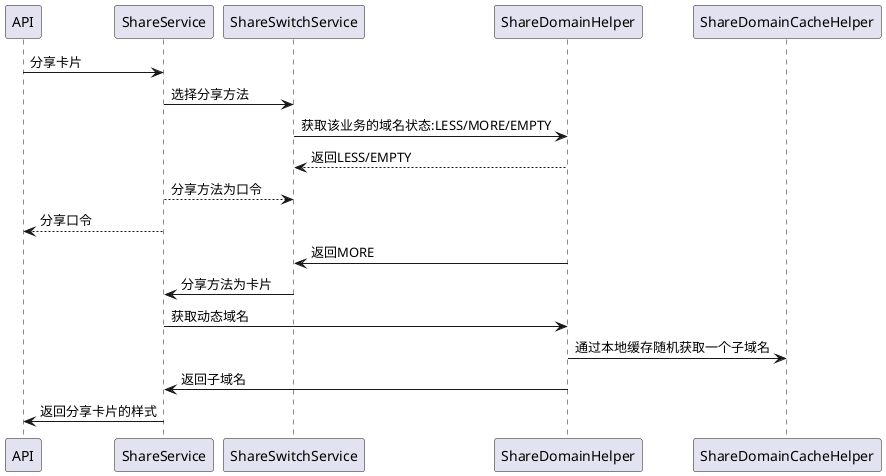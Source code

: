 @startuml

API -> ShareService : 分享卡片

ShareSwitchService <- ShareService : 选择分享方法

ShareSwitchService -> ShareDomainHelper : 获取该业务的域名状态:LESS/MORE/EMPTY

ShareSwitchService <-- ShareDomainHelper : 返回LESS/EMPTY

ShareSwitchService <-- ShareService : 分享方法为口令

API <-- ShareService : 分享口令

ShareSwitchService <- ShareDomainHelper : 返回MORE

ShareSwitchService -> ShareService : 分享方法为卡片

ShareService -> ShareDomainHelper : 获取动态域名
ShareDomainHelper -> ShareDomainCacheHelper : 通过本地缓存随机获取一个子域名



ShareDomainHelper -> ShareService : 返回子域名
ShareService -> API : 返回分享卡片的样式


@enduml